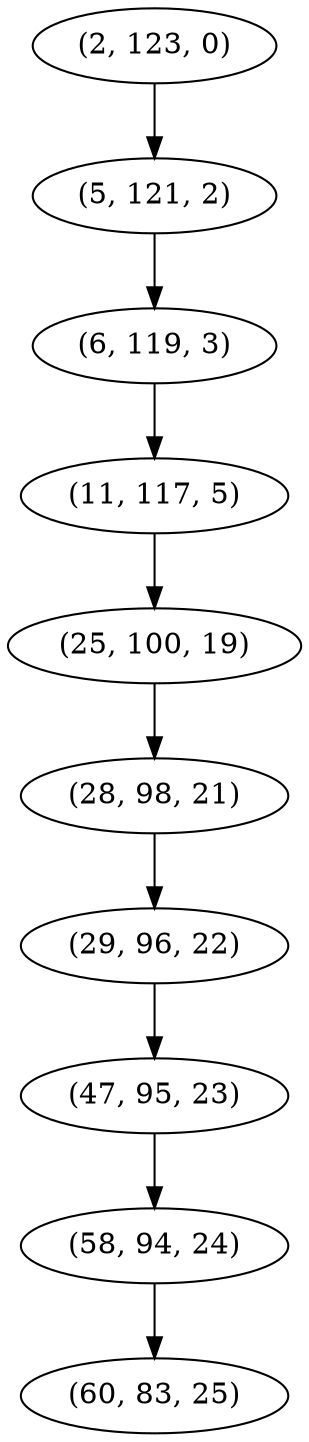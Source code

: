 digraph tree {
    "(2, 123, 0)";
    "(5, 121, 2)";
    "(6, 119, 3)";
    "(11, 117, 5)";
    "(25, 100, 19)";
    "(28, 98, 21)";
    "(29, 96, 22)";
    "(47, 95, 23)";
    "(58, 94, 24)";
    "(60, 83, 25)";
    "(2, 123, 0)" -> "(5, 121, 2)";
    "(5, 121, 2)" -> "(6, 119, 3)";
    "(6, 119, 3)" -> "(11, 117, 5)";
    "(11, 117, 5)" -> "(25, 100, 19)";
    "(25, 100, 19)" -> "(28, 98, 21)";
    "(28, 98, 21)" -> "(29, 96, 22)";
    "(29, 96, 22)" -> "(47, 95, 23)";
    "(47, 95, 23)" -> "(58, 94, 24)";
    "(58, 94, 24)" -> "(60, 83, 25)";
}
